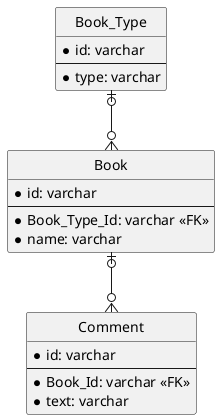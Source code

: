 @startuml good_pattern_2

' hide the spot
hide circle
' avoid problems with angled crows feet
skinparam linetype ortho

entity Book {
  * id: varchar
  --
  * Book_Type_Id: varchar <<FK>>
  * name: varchar
}

entity Book_Type {
  * id: varchar
  --
  * type: varchar
}

entity Comment {
  * id: varchar
  --
  * Book_Id: varchar <<FK>>
  * text: varchar
}

Book_Type |o--o{ Book
Book |o--o{ Comment

@enduml
